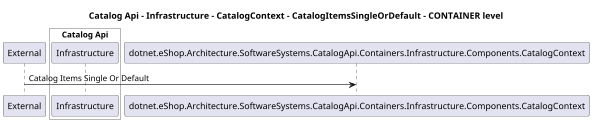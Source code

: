 @startuml
skinparam dpi 60

title Catalog Api - Infrastructure - CatalogContext - CatalogItemsSingleOrDefault - CONTAINER level

participant "External" as C4InterFlow.Utils.ExternalSystem

box "Catalog Api" #White

    participant "Infrastructure" as dotnet.eShop.Architecture.SoftwareSystems.CatalogApi.Containers.Infrastructure
end box


C4InterFlow.Utils.ExternalSystem -> dotnet.eShop.Architecture.SoftwareSystems.CatalogApi.Containers.Infrastructure.Components.CatalogContext : Catalog Items Single Or Default


@enduml
